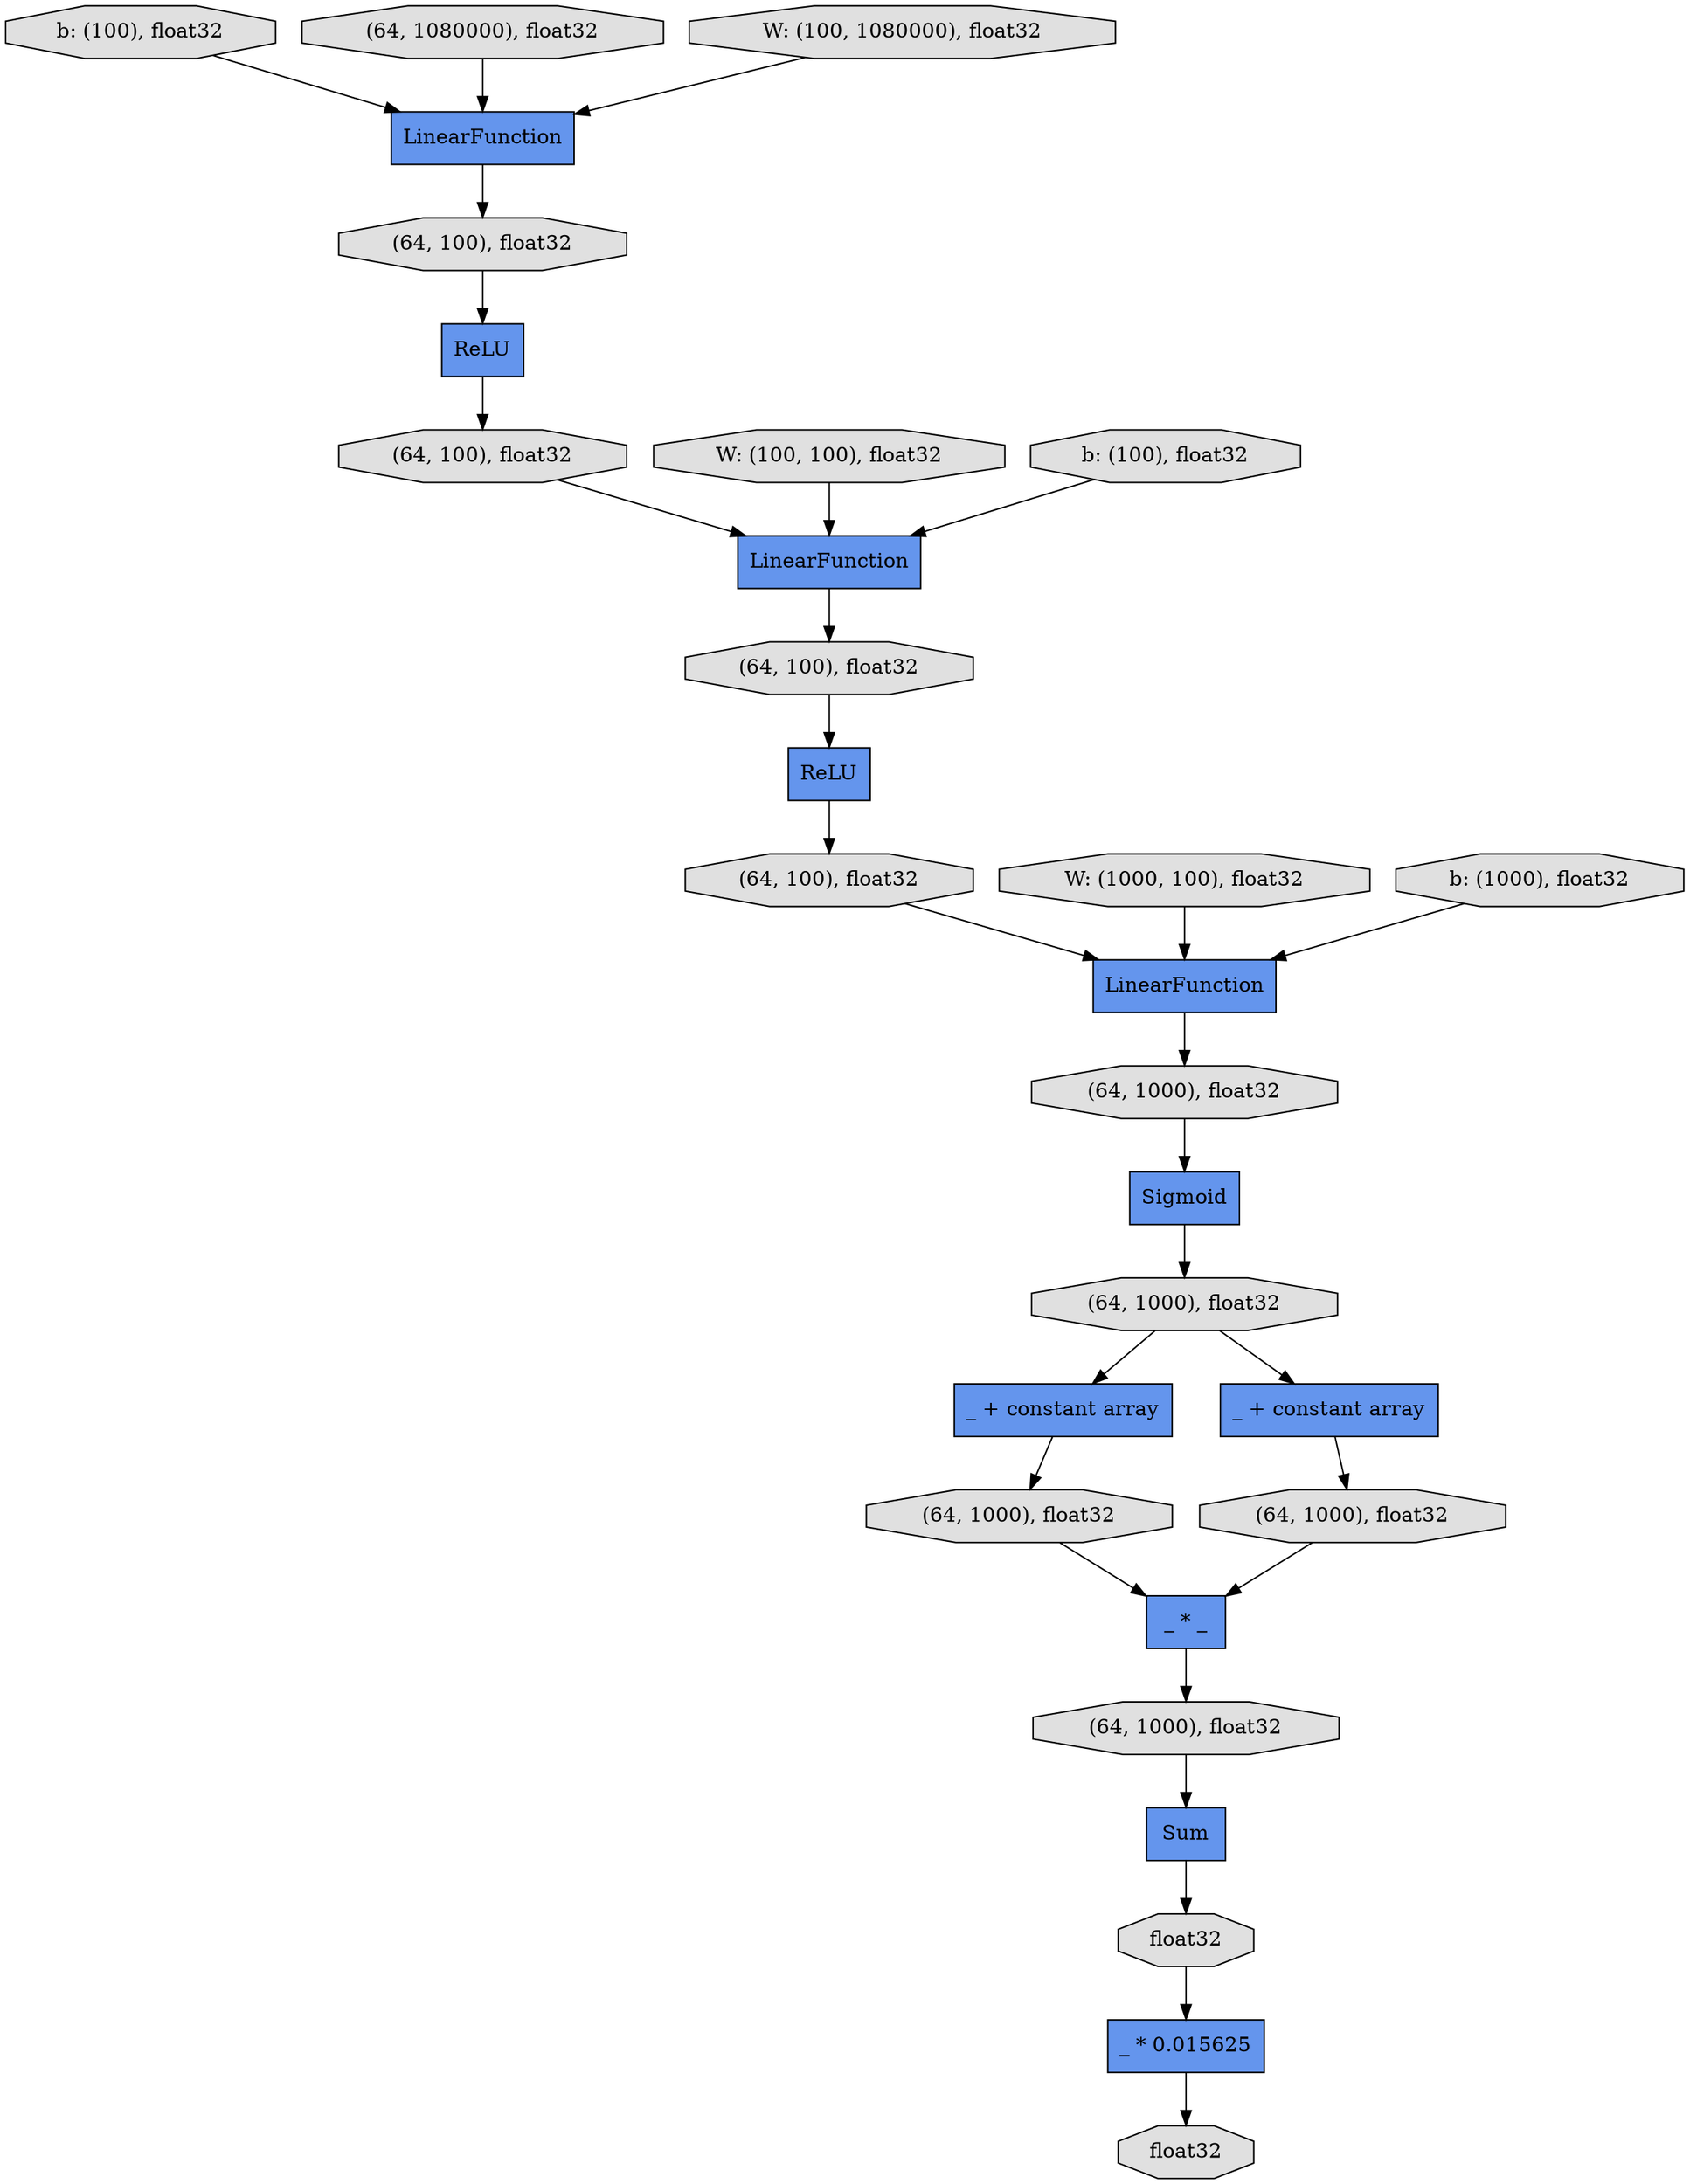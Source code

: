 digraph graphname{rankdir=TB;4471804032 [label="b: (100), float32",shape="octagon",fillcolor="#E0E0E0",style="filled"];104921507992 [label="W: (100, 100), float32",shape="octagon",fillcolor="#E0E0E0",style="filled"];103706099896 [label="(64, 100), float32",shape="octagon",fillcolor="#E0E0E0",style="filled"];103706100064 [label="LinearFunction",shape="record",fillcolor="#6495ED",style="filled"];104921508216 [label="b: (100), float32",shape="octagon",fillcolor="#E0E0E0",style="filled"];103706100120 [label="Sigmoid",shape="record",fillcolor="#6495ED",style="filled"];103706100232 [label="(64, 1000), float32",shape="octagon",fillcolor="#E0E0E0",style="filled"];104921506424 [label="LinearFunction",shape="record",fillcolor="#6495ED",style="filled"];103706100512 [label="(64, 1000), float32",shape="octagon",fillcolor="#E0E0E0",style="filled"];104921508664 [label="W: (1000, 100), float32",shape="octagon",fillcolor="#E0E0E0",style="filled"];103706100736 [label="(64, 1000), float32",shape="octagon",fillcolor="#E0E0E0",style="filled"];104921508888 [label="b: (1000), float32",shape="octagon",fillcolor="#E0E0E0",style="filled"];103706100792 [label="_ + constant array",shape="record",fillcolor="#6495ED",style="filled"];103705955408 [label="ReLU",shape="record",fillcolor="#6495ED",style="filled"];103706100904 [label="Sum",shape="record",fillcolor="#6495ED",style="filled"];103706101016 [label="(64, 1000), float32",shape="octagon",fillcolor="#E0E0E0",style="filled"];103705992496 [label="(64, 1080000), float32",shape="octagon",fillcolor="#E0E0E0",style="filled"];103706101072 [label="_ * _",shape="record",fillcolor="#6495ED",style="filled"];103705992608 [label="(64, 100), float32",shape="octagon",fillcolor="#E0E0E0",style="filled"];103706101184 [label="_ * 0.015625",shape="record",fillcolor="#6495ED",style="filled"];103705992664 [label="_ + constant array",shape="record",fillcolor="#6495ED",style="filled"];103706101240 [label="(64, 1000), float32",shape="octagon",fillcolor="#E0E0E0",style="filled"];103705992776 [label="(64, 100), float32",shape="octagon",fillcolor="#E0E0E0",style="filled"];103706101352 [label="float32",shape="octagon",fillcolor="#E0E0E0",style="filled"];4471762560 [label="W: (100, 1080000), float32",shape="octagon",fillcolor="#E0E0E0",style="filled"];103705992888 [label="LinearFunction",shape="record",fillcolor="#6495ED",style="filled"];103705993000 [label="ReLU",shape="record",fillcolor="#6495ED",style="filled"];103706101632 [label="float32",shape="octagon",fillcolor="#E0E0E0",style="filled"];103705993112 [label="(64, 100), float32",shape="octagon",fillcolor="#E0E0E0",style="filled"];103705993112 -> 103705993000;104921508216 -> 103705992888;103705992496 -> 104921506424;103705992664 -> 103706100736;104921507992 -> 103705992888;4471762560 -> 104921506424;103706100792 -> 103706101016;103705992776 -> 103705992888;103705955408 -> 103705992776;103706100736 -> 103706101072;104921508888 -> 103706100064;103706100120 -> 103706100512;103706101352 -> 103706101184;103706100904 -> 103706101352;103706099896 -> 103706100064;103706101072 -> 103706101240;104921508664 -> 103706100064;103706101184 -> 103706101632;103706100512 -> 103706100792;104921506424 -> 103705992608;103706100512 -> 103705992664;103705993000 -> 103706099896;103706101240 -> 103706100904;103706100232 -> 103706100120;103706101016 -> 103706101072;103705992608 -> 103705955408;4471804032 -> 104921506424;103705992888 -> 103705993112;103706100064 -> 103706100232;}
